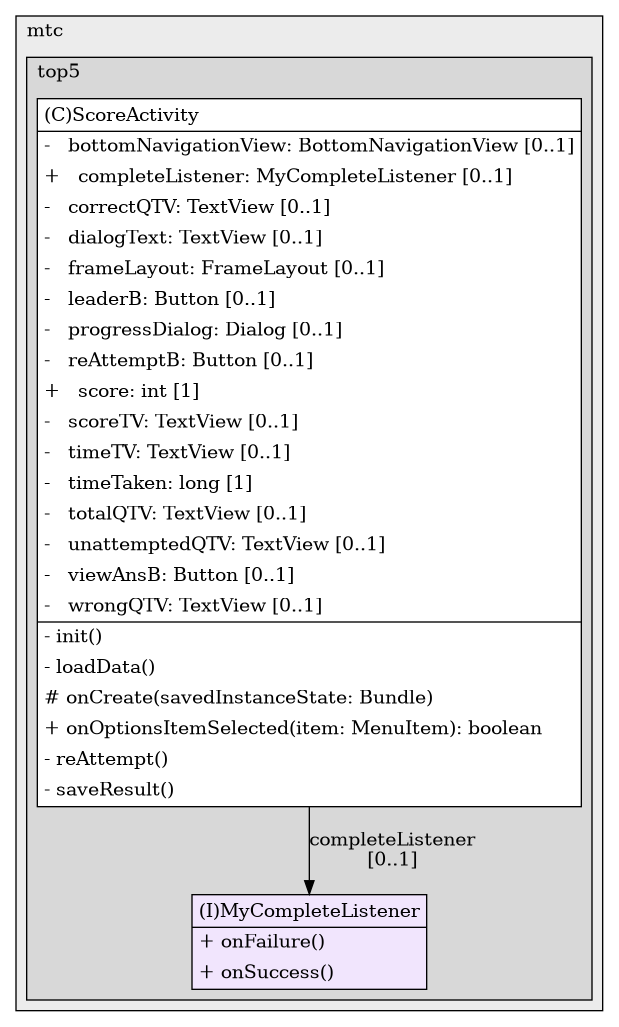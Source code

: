 @startuml

/' diagram meta data start
config=StructureConfiguration;
{
  "projectClassification": {
    "searchMode": "OpenProject", // OpenProject, AllProjects
    "includedProjects": "",
    "pathEndKeywords": "*.impl",
    "isClientPath": "",
    "isClientName": "",
    "isTestPath": "",
    "isTestName": "",
    "isMappingPath": "",
    "isMappingName": "",
    "isDataAccessPath": "",
    "isDataAccessName": "",
    "isDataStructurePath": "",
    "isDataStructureName": "",
    "isInterfaceStructuresPath": "",
    "isInterfaceStructuresName": "",
    "isEntryPointPath": "",
    "isEntryPointName": ""
  },
  "graphRestriction": {
    "classPackageExcludeFilter": "",
    "classPackageIncludeFilter": "",
    "classNameExcludeFilter": "",
    "classNameIncludeFilter": "",
    "methodNameExcludeFilter": "",
    "methodNameIncludeFilter": "",
    "removeByInheritance": "", // inheritance/annotation based filtering is done in a second step
    "removeByAnnotation": "",
    "removeByClassPackage": "", // cleanup the graph after inheritance/annotation based filtering is done
    "removeByClassName": "",
    "cutMappings": false,
    "cutEnum": true,
    "cutTests": true,
    "cutClient": true,
    "cutDataAccess": true,
    "cutInterfaceStructures": true,
    "cutDataStructures": true,
    "cutGetterAndSetter": true,
    "cutConstructors": true
  },
  "graphTraversal": {
    "forwardDepth": 3,
    "backwardDepth": 3,
    "classPackageExcludeFilter": "",
    "classPackageIncludeFilter": "",
    "classNameExcludeFilter": "",
    "classNameIncludeFilter": "",
    "methodNameExcludeFilter": "",
    "methodNameIncludeFilter": "",
    "hideMappings": false,
    "hideDataStructures": false,
    "hidePrivateMethods": true,
    "hideInterfaceCalls": true, // indirection: implementation -> interface (is hidden) -> implementation
    "onlyShowApplicationEntryPoints": false // root node is included
  },
  "details": {
    "aggregation": "GroupByClass", // ByClass, GroupByClass, None
    "showClassGenericTypes": true,
    "showMethods": true,
    "showMethodParameterNames": true,
    "showMethodParameterTypes": true,
    "showMethodReturnType": true,
    "showPackageLevels": 2,
    "showDetailedClassStructure": true
  },
  "rootClass": "com.mtc.top5.MyCompleteListener"
}
diagram meta data end '/



digraph g {
    rankdir="TB"
    splines=polyline
    

'nodes 
subgraph cluster_108444 { 
   	label=mtc
	labeljust=l
	fillcolor="#ececec"
	style=filled
   
   subgraph cluster_555656046 { 
   	label=top5
	labeljust=l
	fillcolor="#d8d8d8"
	style=filled
   
   MyCompleteListener256831071[
	label=<<TABLE BORDER="1" CELLBORDER="0" CELLPADDING="4" CELLSPACING="0">
<TR><TD ALIGN="LEFT" >(I)MyCompleteListener</TD></TR>
<HR/>
<TR><TD ALIGN="LEFT" >+ onFailure()</TD></TR>
<TR><TD ALIGN="LEFT" >+ onSuccess()</TD></TR>
</TABLE>>
	style=filled
	margin=0
	shape=plaintext
	fillcolor="#F1E5FD"
];

ScoreActivity256831071[
	label=<<TABLE BORDER="1" CELLBORDER="0" CELLPADDING="4" CELLSPACING="0">
<TR><TD ALIGN="LEFT" >(C)ScoreActivity</TD></TR>
<HR/>
<TR><TD ALIGN="LEFT" >-   bottomNavigationView: BottomNavigationView [0..1]</TD></TR>
<TR><TD ALIGN="LEFT" >+   completeListener: MyCompleteListener [0..1]</TD></TR>
<TR><TD ALIGN="LEFT" >-   correctQTV: TextView [0..1]</TD></TR>
<TR><TD ALIGN="LEFT" >-   dialogText: TextView [0..1]</TD></TR>
<TR><TD ALIGN="LEFT" >-   frameLayout: FrameLayout [0..1]</TD></TR>
<TR><TD ALIGN="LEFT" >-   leaderB: Button [0..1]</TD></TR>
<TR><TD ALIGN="LEFT" >-   progressDialog: Dialog [0..1]</TD></TR>
<TR><TD ALIGN="LEFT" >-   reAttemptB: Button [0..1]</TD></TR>
<TR><TD ALIGN="LEFT" >+   score: int [1]</TD></TR>
<TR><TD ALIGN="LEFT" >-   scoreTV: TextView [0..1]</TD></TR>
<TR><TD ALIGN="LEFT" >-   timeTV: TextView [0..1]</TD></TR>
<TR><TD ALIGN="LEFT" >-   timeTaken: long [1]</TD></TR>
<TR><TD ALIGN="LEFT" >-   totalQTV: TextView [0..1]</TD></TR>
<TR><TD ALIGN="LEFT" >-   unattemptedQTV: TextView [0..1]</TD></TR>
<TR><TD ALIGN="LEFT" >-   viewAnsB: Button [0..1]</TD></TR>
<TR><TD ALIGN="LEFT" >-   wrongQTV: TextView [0..1]</TD></TR>
<HR/>
<TR><TD ALIGN="LEFT" >- init()</TD></TR>
<TR><TD ALIGN="LEFT" >- loadData()</TD></TR>
<TR><TD ALIGN="LEFT" ># onCreate(savedInstanceState: Bundle)</TD></TR>
<TR><TD ALIGN="LEFT" >+ onOptionsItemSelected(item: MenuItem): boolean</TD></TR>
<TR><TD ALIGN="LEFT" >- reAttempt()</TD></TR>
<TR><TD ALIGN="LEFT" >- saveResult()</TD></TR>
</TABLE>>
	style=filled
	margin=0
	shape=plaintext
	fillcolor="#FFFFFF"
];
} 
} 

'edges    
ScoreActivity256831071 -> MyCompleteListener256831071[label="completeListener
[0..1]"];
    
}
@enduml